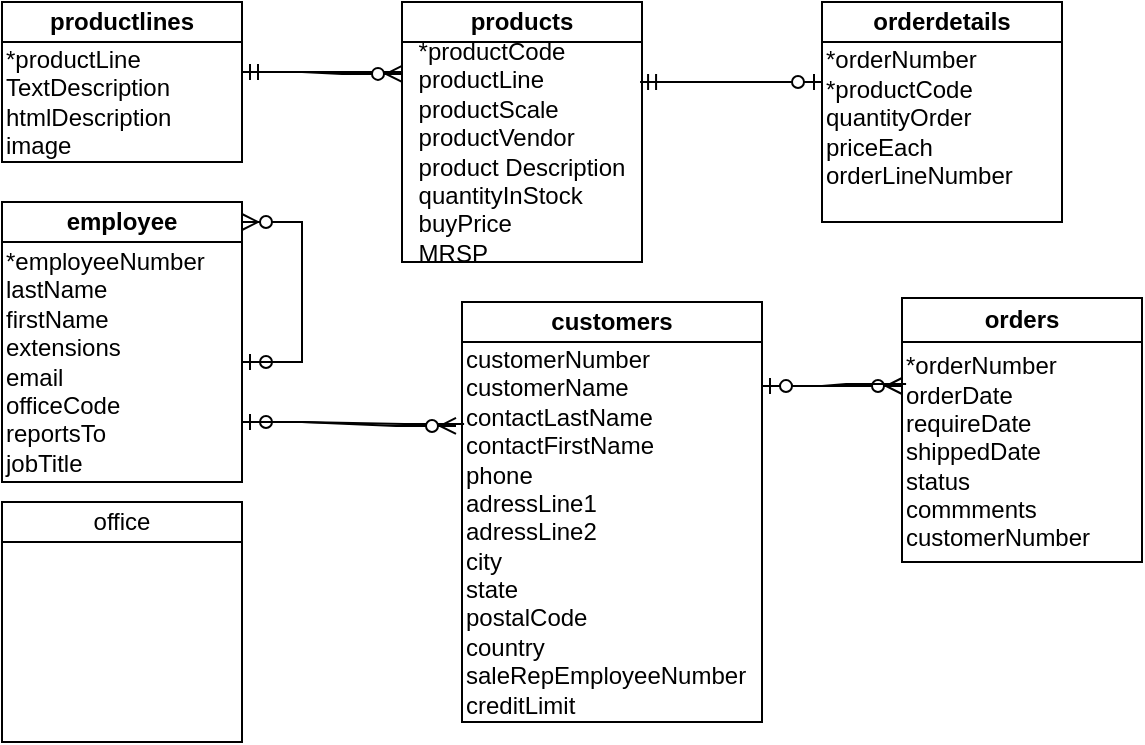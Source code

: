 <mxfile version="20.6.0" type="github">
  <diagram id="mP2tKTFAPKDZfF3baMP0" name="Page-1">
    <mxGraphModel dx="867" dy="460" grid="1" gridSize="10" guides="1" tooltips="1" connect="1" arrows="1" fold="1" page="1" pageScale="1" pageWidth="850" pageHeight="1100" math="0" shadow="0">
      <root>
        <mxCell id="0" />
        <mxCell id="1" parent="0" />
        <mxCell id="eOpzTa6bMAsp1LnW_9zD-1" value="&lt;b&gt;productlines&lt;/b&gt;" style="rounded=0;whiteSpace=wrap;html=1;" vertex="1" parent="1">
          <mxGeometry x="60" y="10" width="120" height="20" as="geometry" />
        </mxCell>
        <mxCell id="eOpzTa6bMAsp1LnW_9zD-2" value="&lt;div align=&quot;left&quot;&gt;*productLine&lt;/div&gt;&lt;div align=&quot;left&quot;&gt;TextDescription&lt;/div&gt;&lt;div align=&quot;left&quot;&gt;htmlDescription&lt;/div&gt;&lt;div align=&quot;left&quot;&gt;image&lt;br&gt;&lt;/div&gt;" style="rounded=0;whiteSpace=wrap;html=1;align=left;" vertex="1" parent="1">
          <mxGeometry x="60" y="30" width="120" height="60" as="geometry" />
        </mxCell>
        <mxCell id="eOpzTa6bMAsp1LnW_9zD-15" value="" style="edgeStyle=entityRelationEdgeStyle;fontSize=12;html=1;endArrow=ERmandOne;rounded=0;entryX=1;entryY=0.25;entryDx=0;entryDy=0;" edge="1" parent="1" target="eOpzTa6bMAsp1LnW_9zD-2">
          <mxGeometry width="100" height="100" relative="1" as="geometry">
            <mxPoint x="260" y="45" as="sourcePoint" />
            <mxPoint x="190" y="30" as="targetPoint" />
          </mxGeometry>
        </mxCell>
        <mxCell id="eOpzTa6bMAsp1LnW_9zD-16" value="&lt;div align=&quot;left&quot;&gt;*productCode&lt;/div&gt;&lt;div align=&quot;left&quot;&gt;productLine&lt;/div&gt;&lt;div align=&quot;left&quot;&gt;productScale&lt;/div&gt;&lt;div align=&quot;left&quot;&gt;productVendor&lt;/div&gt;&lt;div align=&quot;left&quot;&gt;product Description&lt;/div&gt;&lt;div align=&quot;left&quot;&gt;quantityInStock&lt;/div&gt;&lt;div align=&quot;left&quot;&gt;buyPrice&lt;b&gt;&lt;br&gt;&lt;/b&gt;&lt;/div&gt;&lt;div align=&quot;left&quot;&gt;MRSP&lt;b&gt;&lt;br&gt;&lt;/b&gt;&lt;/div&gt;" style="rounded=0;whiteSpace=wrap;html=1;" vertex="1" parent="1">
          <mxGeometry x="260" y="30" width="120" height="110" as="geometry" />
        </mxCell>
        <mxCell id="eOpzTa6bMAsp1LnW_9zD-18" value="&lt;b&gt;products&lt;/b&gt;" style="rounded=0;whiteSpace=wrap;html=1;" vertex="1" parent="1">
          <mxGeometry x="260" y="10" width="120" height="20" as="geometry" />
        </mxCell>
        <mxCell id="eOpzTa6bMAsp1LnW_9zD-19" value="&lt;b&gt;orderdetails&lt;/b&gt;" style="rounded=0;whiteSpace=wrap;html=1;" vertex="1" parent="1">
          <mxGeometry x="470" y="10" width="120" height="20" as="geometry" />
        </mxCell>
        <mxCell id="eOpzTa6bMAsp1LnW_9zD-20" value="&lt;div align=&quot;left&quot;&gt;*orderNumber&lt;/div&gt;&lt;div align=&quot;left&quot;&gt;*productCode&lt;/div&gt;&lt;div align=&quot;left&quot;&gt;quantityOrder&lt;/div&gt;&lt;div align=&quot;left&quot;&gt;priceEach&lt;/div&gt;&lt;div align=&quot;left&quot;&gt;orderLineNumber&lt;br&gt;&lt;/div&gt;&lt;div align=&quot;left&quot;&gt;&lt;br&gt;&lt;/div&gt;" style="rounded=0;whiteSpace=wrap;html=1;align=left;" vertex="1" parent="1">
          <mxGeometry x="470" y="30" width="120" height="90" as="geometry" />
        </mxCell>
        <mxCell id="eOpzTa6bMAsp1LnW_9zD-21" value="" style="edgeStyle=entityRelationEdgeStyle;fontSize=12;html=1;endArrow=ERzeroToMany;endFill=1;rounded=0;exitX=1;exitY=0.25;exitDx=0;exitDy=0;entryX=0;entryY=0.145;entryDx=0;entryDy=0;entryPerimeter=0;" edge="1" parent="1" source="eOpzTa6bMAsp1LnW_9zD-2" target="eOpzTa6bMAsp1LnW_9zD-16">
          <mxGeometry width="100" height="100" relative="1" as="geometry">
            <mxPoint x="330" y="260" as="sourcePoint" />
            <mxPoint x="430" y="160" as="targetPoint" />
          </mxGeometry>
        </mxCell>
        <mxCell id="eOpzTa6bMAsp1LnW_9zD-22" value="" style="edgeStyle=entityRelationEdgeStyle;fontSize=12;html=1;endArrow=ERmandOne;rounded=0;entryX=0.992;entryY=0.182;entryDx=0;entryDy=0;entryPerimeter=0;" edge="1" parent="1" target="eOpzTa6bMAsp1LnW_9zD-16">
          <mxGeometry width="100" height="100" relative="1" as="geometry">
            <mxPoint x="440" y="50" as="sourcePoint" />
            <mxPoint x="430" y="160" as="targetPoint" />
          </mxGeometry>
        </mxCell>
        <mxCell id="eOpzTa6bMAsp1LnW_9zD-25" value="" style="edgeStyle=entityRelationEdgeStyle;fontSize=12;html=1;endArrow=ERzeroToOne;endFill=1;rounded=0;" edge="1" parent="1">
          <mxGeometry width="100" height="100" relative="1" as="geometry">
            <mxPoint x="390" y="50" as="sourcePoint" />
            <mxPoint x="470" y="50" as="targetPoint" />
          </mxGeometry>
        </mxCell>
        <mxCell id="eOpzTa6bMAsp1LnW_9zD-26" value="&lt;b&gt;employee&lt;/b&gt;" style="rounded=0;whiteSpace=wrap;html=1;" vertex="1" parent="1">
          <mxGeometry x="60" y="110" width="120" height="20" as="geometry" />
        </mxCell>
        <mxCell id="eOpzTa6bMAsp1LnW_9zD-27" value="&lt;div align=&quot;left&quot;&gt;*employeeNumber&lt;/div&gt;&lt;div align=&quot;left&quot;&gt;lastName&lt;/div&gt;&lt;div align=&quot;left&quot;&gt;firstName&lt;/div&gt;&lt;div align=&quot;left&quot;&gt;extensions&lt;/div&gt;&lt;div align=&quot;left&quot;&gt;email&lt;/div&gt;&lt;div align=&quot;left&quot;&gt;officeCode&lt;/div&gt;&lt;div align=&quot;left&quot;&gt;reportsTo&lt;/div&gt;&lt;div align=&quot;left&quot;&gt;jobTitle&lt;br&gt;&lt;/div&gt;" style="rounded=0;whiteSpace=wrap;html=1;align=left;" vertex="1" parent="1">
          <mxGeometry x="60" y="130" width="120" height="120" as="geometry" />
        </mxCell>
        <mxCell id="eOpzTa6bMAsp1LnW_9zD-28" value="" style="edgeStyle=entityRelationEdgeStyle;fontSize=12;html=1;endArrow=ERzeroToOne;endFill=1;rounded=0;exitX=1;exitY=0.5;exitDx=0;exitDy=0;entryX=1;entryY=0.5;entryDx=0;entryDy=0;" edge="1" parent="1" source="eOpzTa6bMAsp1LnW_9zD-26" target="eOpzTa6bMAsp1LnW_9zD-27">
          <mxGeometry width="100" height="100" relative="1" as="geometry">
            <mxPoint x="330" y="260" as="sourcePoint" />
            <mxPoint x="180" y="190" as="targetPoint" />
          </mxGeometry>
        </mxCell>
        <mxCell id="eOpzTa6bMAsp1LnW_9zD-31" value="" style="edgeStyle=entityRelationEdgeStyle;fontSize=12;html=1;endArrow=ERzeroToMany;endFill=1;rounded=0;entryX=1;entryY=0.5;entryDx=0;entryDy=0;" edge="1" parent="1" target="eOpzTa6bMAsp1LnW_9zD-26">
          <mxGeometry width="100" height="100" relative="1" as="geometry">
            <mxPoint x="180" y="190" as="sourcePoint" />
            <mxPoint x="430" y="160" as="targetPoint" />
          </mxGeometry>
        </mxCell>
        <mxCell id="eOpzTa6bMAsp1LnW_9zD-33" value="&lt;b&gt;customers&lt;/b&gt;" style="rounded=0;whiteSpace=wrap;html=1;" vertex="1" parent="1">
          <mxGeometry x="290" y="160" width="150" height="20" as="geometry" />
        </mxCell>
        <mxCell id="eOpzTa6bMAsp1LnW_9zD-34" value="&lt;div align=&quot;left&quot;&gt;customerNumber&lt;/div&gt;&lt;div align=&quot;left&quot;&gt;customerName&lt;/div&gt;&lt;div align=&quot;left&quot;&gt;contactLastName&lt;/div&gt;&lt;div align=&quot;left&quot;&gt;contactFirstName&lt;/div&gt;&lt;div align=&quot;left&quot;&gt;phone&lt;/div&gt;&lt;div align=&quot;left&quot;&gt;adressLine1&lt;/div&gt;&lt;div align=&quot;left&quot;&gt;adressLine2&lt;/div&gt;&lt;div align=&quot;left&quot;&gt;city&lt;/div&gt;&lt;div align=&quot;left&quot;&gt;state&lt;/div&gt;&lt;div align=&quot;left&quot;&gt;postalCode&lt;/div&gt;&lt;div align=&quot;left&quot;&gt;country&lt;/div&gt;&lt;div align=&quot;left&quot;&gt;saleRepEmployeeNumber&lt;/div&gt;&lt;div align=&quot;left&quot;&gt;creditLimit&lt;br&gt;&lt;/div&gt;" style="rounded=0;whiteSpace=wrap;html=1;align=left;" vertex="1" parent="1">
          <mxGeometry x="290" y="180" width="150" height="190" as="geometry" />
        </mxCell>
        <mxCell id="eOpzTa6bMAsp1LnW_9zD-37" value="" style="edgeStyle=entityRelationEdgeStyle;fontSize=12;html=1;endArrow=ERzeroToOne;endFill=1;rounded=0;entryX=1;entryY=0.75;entryDx=0;entryDy=0;exitX=0.007;exitY=0.216;exitDx=0;exitDy=0;exitPerimeter=0;" edge="1" parent="1" source="eOpzTa6bMAsp1LnW_9zD-34" target="eOpzTa6bMAsp1LnW_9zD-27">
          <mxGeometry width="100" height="100" relative="1" as="geometry">
            <mxPoint x="320" y="260" as="sourcePoint" />
            <mxPoint x="420" y="160" as="targetPoint" />
          </mxGeometry>
        </mxCell>
        <mxCell id="eOpzTa6bMAsp1LnW_9zD-38" value="" style="edgeStyle=entityRelationEdgeStyle;fontSize=12;html=1;endArrow=ERzeroToMany;endFill=1;rounded=0;entryX=-0.02;entryY=0.221;entryDx=0;entryDy=0;entryPerimeter=0;" edge="1" parent="1" target="eOpzTa6bMAsp1LnW_9zD-34">
          <mxGeometry width="100" height="100" relative="1" as="geometry">
            <mxPoint x="180" y="220" as="sourcePoint" />
            <mxPoint x="420" y="160" as="targetPoint" />
          </mxGeometry>
        </mxCell>
        <mxCell id="eOpzTa6bMAsp1LnW_9zD-40" value="&lt;b&gt;orders&lt;/b&gt;" style="rounded=0;whiteSpace=wrap;html=1;" vertex="1" parent="1">
          <mxGeometry x="510" y="158" width="120" height="22" as="geometry" />
        </mxCell>
        <mxCell id="eOpzTa6bMAsp1LnW_9zD-41" value="&lt;div align=&quot;left&quot;&gt;*orderNumber&lt;/div&gt;&lt;div align=&quot;left&quot;&gt;orderDate&lt;/div&gt;&lt;div align=&quot;left&quot;&gt;requireDate&lt;/div&gt;&lt;div align=&quot;left&quot;&gt;shippedDate&lt;/div&gt;&lt;div align=&quot;left&quot;&gt;status&lt;/div&gt;&lt;div align=&quot;left&quot;&gt;commments&lt;/div&gt;&lt;div align=&quot;left&quot;&gt;customerNumber&lt;br&gt;&lt;/div&gt;" style="rounded=0;whiteSpace=wrap;html=1;align=left;" vertex="1" parent="1">
          <mxGeometry x="510" y="180" width="120" height="110" as="geometry" />
        </mxCell>
        <mxCell id="eOpzTa6bMAsp1LnW_9zD-42" value="" style="edgeStyle=entityRelationEdgeStyle;fontSize=12;html=1;endArrow=ERzeroToMany;endFill=1;rounded=0;entryX=0;entryY=0.2;entryDx=0;entryDy=0;entryPerimeter=0;" edge="1" parent="1" target="eOpzTa6bMAsp1LnW_9zD-41">
          <mxGeometry width="100" height="100" relative="1" as="geometry">
            <mxPoint x="440" y="202" as="sourcePoint" />
            <mxPoint x="490" y="201.99" as="targetPoint" />
          </mxGeometry>
        </mxCell>
        <mxCell id="eOpzTa6bMAsp1LnW_9zD-44" value="" style="edgeStyle=entityRelationEdgeStyle;fontSize=12;html=1;endArrow=ERzeroToOne;endFill=1;rounded=0;entryX=1;entryY=0.116;entryDx=0;entryDy=0;entryPerimeter=0;exitX=0.017;exitY=0.191;exitDx=0;exitDy=0;exitPerimeter=0;" edge="1" parent="1" source="eOpzTa6bMAsp1LnW_9zD-41" target="eOpzTa6bMAsp1LnW_9zD-34">
          <mxGeometry width="100" height="100" relative="1" as="geometry">
            <mxPoint x="320" y="260" as="sourcePoint" />
            <mxPoint x="420" y="160" as="targetPoint" />
          </mxGeometry>
        </mxCell>
        <mxCell id="eOpzTa6bMAsp1LnW_9zD-45" value="office" style="rounded=0;whiteSpace=wrap;html=1;" vertex="1" parent="1">
          <mxGeometry x="60" y="260" width="120" height="20" as="geometry" />
        </mxCell>
        <mxCell id="eOpzTa6bMAsp1LnW_9zD-46" value="" style="rounded=0;whiteSpace=wrap;html=1;" vertex="1" parent="1">
          <mxGeometry x="60" y="280" width="120" height="100" as="geometry" />
        </mxCell>
      </root>
    </mxGraphModel>
  </diagram>
</mxfile>
